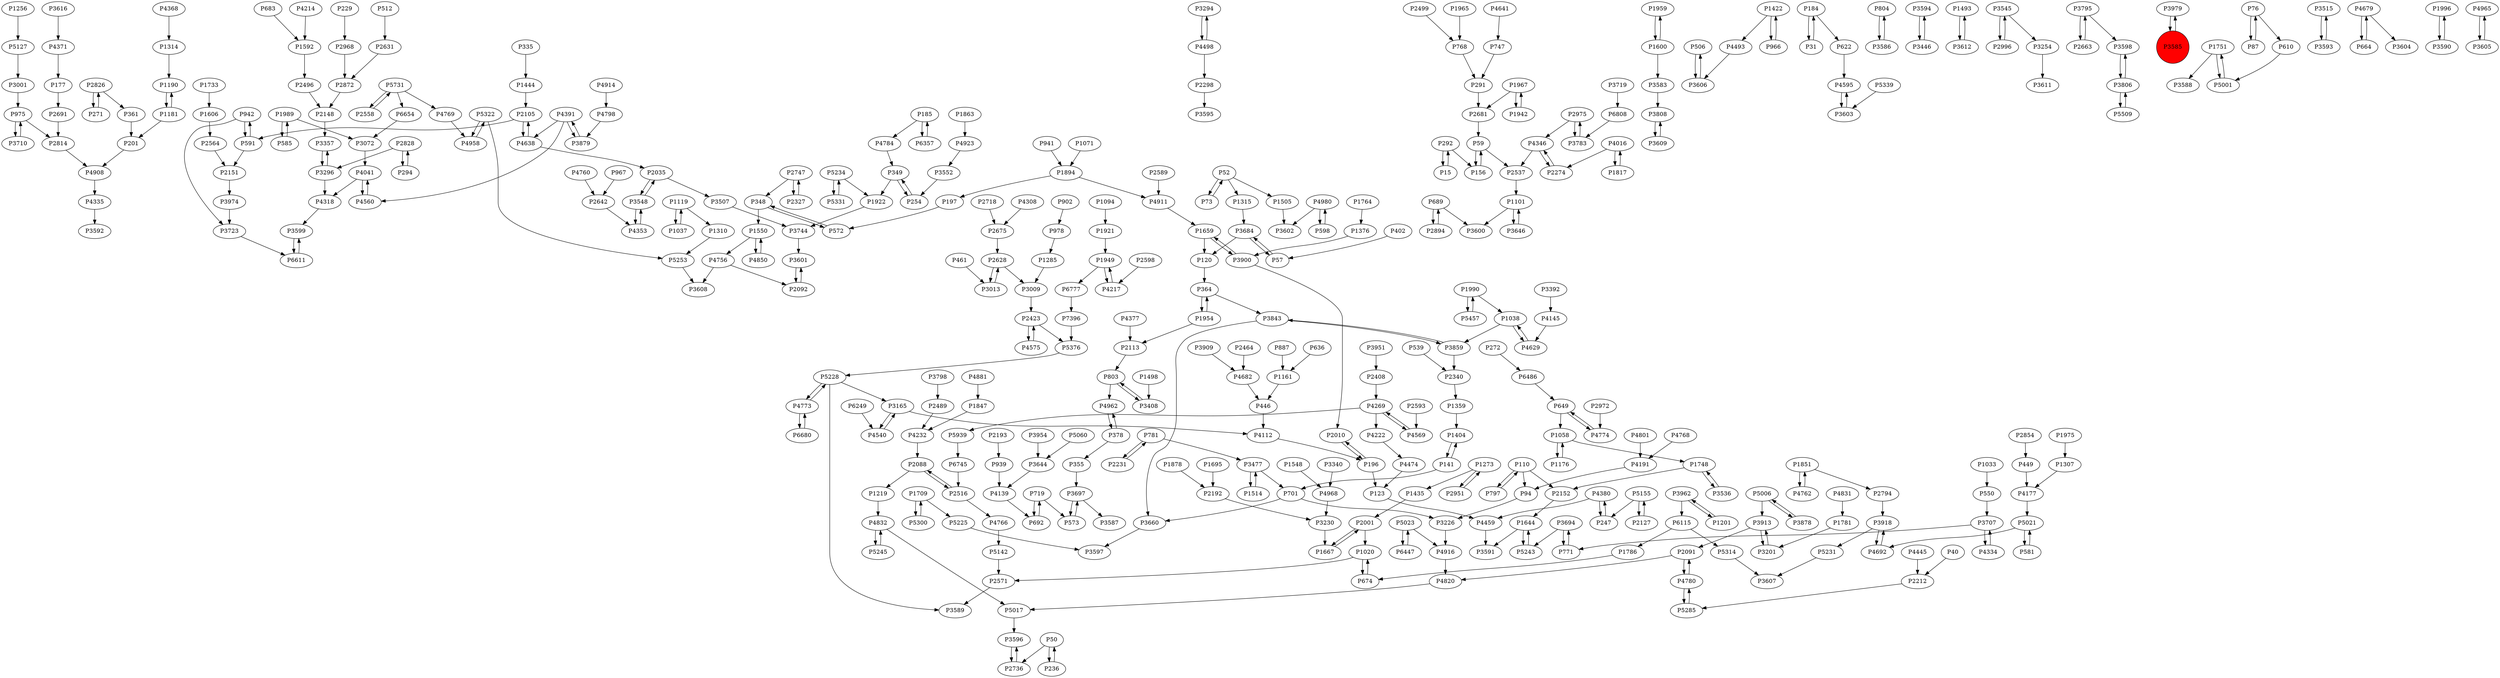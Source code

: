 digraph {
	P1190 -> P1181
	P229 -> P2968
	P1498 -> P3408
	P1921 -> P1949
	P3878 -> P5006
	P4445 -> P2212
	P3909 -> P4682
	P4980 -> P3602
	P4980 -> P598
	P1256 -> P5127
	P1863 -> P4923
	P1315 -> P3684
	P5017 -> P3596
	P3294 -> P4498
	P5142 -> P2571
	P402 -> P57
	P4346 -> P2537
	P4962 -> P378
	P1709 -> P5300
	P3710 -> P975
	P185 -> P6357
	P6680 -> P4773
	P355 -> P3697
	P2681 -> P59
	P1975 -> P1307
	P2212 -> P5285
	P3707 -> P771
	P4575 -> P2423
	P236 -> P50
	P3596 -> P2736
	P3783 -> P2975
	P2327 -> P2747
	P573 -> P3697
	P5021 -> P4692
	P887 -> P1161
	P2001 -> P1020
	P2088 -> P2516
	P2828 -> P3296
	P942 -> P3723
	P2192 -> P3230
	P196 -> P2010
	P2747 -> P2327
	P1959 -> P1600
	P3974 -> P3723
	P1695 -> P2192
	P349 -> P1922
	P4459 -> P3591
	P506 -> P3606
	P1954 -> P364
	P3719 -> P6808
	P52 -> P1315
	P4377 -> P2113
	P1709 -> P5225
	P5376 -> P5228
	P4222 -> P4474
	P201 -> P4908
	P683 -> P1592
	P3913 -> P3201
	P4232 -> P2088
	P3697 -> P3587
	P5006 -> P3913
	P4493 -> P3606
	P335 -> P1444
	P292 -> P15
	P1119 -> P1037
	P6777 -> P7396
	P4968 -> P3230
	P1967 -> P1942
	P184 -> P31
	P2894 -> P689
	P5006 -> P3878
	P184 -> P622
	P1404 -> P141
	P3616 -> P4371
	P4041 -> P4560
	P5234 -> P5331
	P975 -> P2814
	P3951 -> P2408
	P3606 -> P506
	P6745 -> P2516
	P4780 -> P5285
	P4923 -> P3552
	P1781 -> P3201
	P141 -> P1404
	P1965 -> P768
	P348 -> P1550
	P804 -> P3586
	P5225 -> P3597
	P2423 -> P5376
	P5060 -> P3644
	P689 -> P3600
	P2423 -> P4575
	P4112 -> P196
	P4217 -> P1949
	P3594 -> P3446
	P1493 -> P3612
	P1878 -> P2192
	P719 -> P573
	P2499 -> P768
	P2516 -> P4766
	P3545 -> P2996
	P364 -> P3843
	P4801 -> P4191
	P1020 -> P674
	P5243 -> P1644
	P1606 -> P2564
	P3723 -> P6611
	P3697 -> P573
	P449 -> P4177
	P1273 -> P1435
	P5021 -> P581
	P4773 -> P6680
	P3598 -> P3806
	P15 -> P292
	P4335 -> P3592
	P4214 -> P1592
	P4760 -> P2642
	P461 -> P3013
	P1071 -> P1894
	P1851 -> P2794
	P4269 -> P4569
	P52 -> P1505
	P689 -> P2894
	P975 -> P3710
	P4798 -> P3879
	P2968 -> P2872
	P803 -> P3408
	P59 -> P2537
	P598 -> P4980
	P1644 -> P5243
	P1219 -> P4832
	P1058 -> P1748
	P2105 -> P4638
	P4380 -> P247
	P4908 -> P4335
	P2340 -> P1359
	P4641 -> P747
	P2826 -> P271
	P2091 -> P4820
	P2231 -> P781
	P3013 -> P2628
	P294 -> P2828
	P3165 -> P4540
	P1548 -> P4968
	P5322 -> P5253
	P2274 -> P4346
	P3477 -> P701
	P52 -> P73
	P4692 -> P3918
	P3684 -> P120
	P2975 -> P4346
	P3808 -> P3609
	P4756 -> P2092
	P4850 -> P1550
	P4766 -> P5142
	P1119 -> P1310
	P3357 -> P3296
	P4139 -> P692
	P1514 -> P3477
	P4145 -> P4629
	P123 -> P4459
	P1161 -> P446
	P2975 -> P3783
	P539 -> P2340
	P1659 -> P3900
	P1748 -> P2152
	P1273 -> P2951
	P4638 -> P2105
	P5155 -> P2127
	P4498 -> P3294
	P3962 -> P1201
	P5322 -> P4958
	P2092 -> P3601
	P3979 -> P3585
	P1751 -> P3588
	P649 -> P1058
	P87 -> P76
	P3515 -> P3593
	P156 -> P59
	P5234 -> P1922
	P3583 -> P3808
	P4016 -> P2274
	P4371 -> P177
	P768 -> P291
	P378 -> P4962
	P1422 -> P966
	P902 -> P978
	P6611 -> P3599
	P6447 -> P5023
	P2408 -> P4269
	P1435 -> P2001
	P649 -> P4774
	P4269 -> P4222
	P3593 -> P3515
	P3585 -> P3979
	P3477 -> P1514
	P1505 -> P3602
	P3798 -> P2489
	P271 -> P2826
	P5228 -> P4773
	P4269 -> P5939
	P1817 -> P4016
	P2571 -> P3589
	P4191 -> P94
	P291 -> P2681
	P5228 -> P3589
	P4498 -> P2298
	P5245 -> P4832
	P1847 -> P4232
	P4474 -> P123
	P1733 -> P1606
	P3536 -> P1748
	P1659 -> P120
	P5731 -> P4769
	P1094 -> P1921
	P1310 -> P5253
	P636 -> P1161
	P2113 -> P803
	P4391 -> P4560
	P1037 -> P1119
	P3707 -> P4334
	P701 -> P3226
	P2127 -> P5155
	P797 -> P110
	P3612 -> P1493
	P57 -> P3684
	P1990 -> P5457
	P2593 -> P4569
	P771 -> P3694
	P4679 -> P664
	P4831 -> P1781
	P4820 -> P5017
	P4318 -> P3599
	P2747 -> P348
	P5228 -> P3165
	P3684 -> P57
	P2105 -> P591
	P6486 -> P649
	P4380 -> P4459
	P2589 -> P4911
	P4958 -> P5322
	P348 -> P572
	P4916 -> P4820
	P2826 -> P361
	P1422 -> P4493
	P512 -> P2631
	P1751 -> P5001
	P4595 -> P3603
	P177 -> P2691
	P2631 -> P2872
	P942 -> P591
	P5127 -> P3001
	P2814 -> P4908
	P361 -> P201
	P2489 -> P4232
	P692 -> P719
	P3545 -> P3254
	P572 -> P348
	P3954 -> P3644
	P1954 -> P2113
	P781 -> P3477
	P2010 -> P196
	P4881 -> P1847
	P3001 -> P975
	P3408 -> P803
	P1058 -> P1176
	P1314 -> P1190
	P6654 -> P3072
	P2828 -> P294
	P3340 -> P4968
	P4391 -> P4638
	P5731 -> P2558
	P2663 -> P3795
	P50 -> P236
	P1550 -> P4850
	P3879 -> P4391
	P292 -> P156
	P1851 -> P4762
	P622 -> P4595
	P4353 -> P3548
	P4774 -> P649
	P196 -> P123
	P2088 -> P1219
	P3694 -> P5243
	P1020 -> P2571
	P2854 -> P449
	P4768 -> P4191
	P1894 -> P4911
	P2718 -> P2675
	P2691 -> P2814
	P5023 -> P6447
	P5314 -> P3607
	P2598 -> P4217
	P197 -> P572
	P1990 -> P1038
	P4334 -> P3707
	P1038 -> P4629
	P966 -> P1422
	P701 -> P3660
	P4346 -> P2274
	P4041 -> P4318
	P1550 -> P4756
	P1748 -> P3536
	P5939 -> P6745
	P3859 -> P2340
	P2516 -> P2088
	P50 -> P2736
	P110 -> P2152
	P3230 -> P1667
	P1101 -> P3646
	P3795 -> P2663
	P1989 -> P3072
	P5023 -> P4916
	P1949 -> P6777
	P3913 -> P2091
	P2148 -> P3357
	P4762 -> P1851
	P967 -> P2642
	P2091 -> P4780
	P3165 -> P4112
	P2628 -> P3013
	P2996 -> P3545
	P1764 -> P1376
	P364 -> P1954
	P2193 -> P939
	P1600 -> P3583
	P2558 -> P5731
	P1894 -> P197
	P76 -> P87
	P1996 -> P3590
	P1176 -> P1058
	P3609 -> P3808
	P5231 -> P3607
	P1942 -> P1967
	P1667 -> P2001
	P1949 -> P4217
	P4638 -> P2035
	P6115 -> P1786
	P4016 -> P1817
	P4629 -> P1038
	P1101 -> P3600
	P2951 -> P1273
	P3586 -> P804
	P4965 -> P3605
	P4682 -> P446
	P2496 -> P2148
	P3605 -> P4965
	P2151 -> P3974
	P2537 -> P1101
	P4756 -> P3608
	P7396 -> P5376
	P59 -> P156
	P3548 -> P4353
	P1181 -> P1190
	P978 -> P1285
	P4773 -> P5228
	P3744 -> P3601
	P272 -> P6486
	P3201 -> P3913
	P1600 -> P1959
	P5457 -> P1990
	P5331 -> P5234
	P1033 -> P550
	P4780 -> P2091
	P3962 -> P6115
	P581 -> P5021
	P1201 -> P3962
	P939 -> P4139
	P4784 -> P349
	P1592 -> P2496
	P141 -> P701
	P1285 -> P3009
	P5285 -> P4780
	P76 -> P610
	P4177 -> P5021
	P2001 -> P1667
	P3694 -> P771
	P3072 -> P4041
	P1359 -> P1404
	P254 -> P349
	P5253 -> P3608
	P6249 -> P4540
	P4368 -> P1314
	P4911 -> P1659
	P2972 -> P4774
	P3795 -> P3598
	P1444 -> P2105
	P591 -> P942
	P2736 -> P3596
	P3918 -> P5231
	P6808 -> P3783
	P3660 -> P3597
	P94 -> P3226
	P4679 -> P3604
	P747 -> P291
	P40 -> P2212
	P110 -> P797
	P185 -> P4784
	P3644 -> P4139
	P5509 -> P3806
	P3599 -> P6611
	P2642 -> P4353
	P5001 -> P1751
	P446 -> P4112
	P5339 -> P3603
	P2298 -> P3595
	P3590 -> P1996
	P3601 -> P2092
	P610 -> P5001
	P6357 -> P185
	P1644 -> P3591
	P3507 -> P3744
	P4832 -> P5017
	P3900 -> P1659
	P4560 -> P4041
	P2035 -> P3548
	P3296 -> P4318
	P73 -> P52
	P2564 -> P2151
	P3392 -> P4145
	P4769 -> P4958
	P3009 -> P2423
	P1786 -> P674
	P3552 -> P254
	P4569 -> P4269
	P3254 -> P3611
	P120 -> P364
	P1922 -> P3744
	P803 -> P4962
	P31 -> P184
	P3296 -> P3357
	P3843 -> P3859
	P1181 -> P201
	P3446 -> P3594
	P247 -> P4380
	P110 -> P94
	P719 -> P692
	P4832 -> P5245
	P781 -> P2231
	P3843 -> P3660
	P2152 -> P1644
	P4391 -> P3879
	P3900 -> P2010
	P3806 -> P5509
	P591 -> P2151
	P6115 -> P5314
	P1967 -> P2681
	P1307 -> P4177
	P674 -> P1020
	P3646 -> P1101
	P1038 -> P3859
	P3603 -> P4595
	P5300 -> P1709
	P2035 -> P3507
	P550 -> P3707
	P349 -> P254
	P2675 -> P2628
	P3859 -> P3843
	P3918 -> P4692
	P3806 -> P3598
	P378 -> P355
	P664 -> P4679
	P585 -> P1989
	P1376 -> P3900
	P2464 -> P4682
	P5731 -> P6654
	P3548 -> P2035
	P2872 -> P2148
	P5155 -> P247
	P3226 -> P4916
	P941 -> P1894
	P1989 -> P585
	P2794 -> P3918
	P4540 -> P3165
	P2628 -> P3009
	P4308 -> P2675
	P4914 -> P4798
	P3585 [shape=circle]
	P3585 [style=filled]
	P3585 [fillcolor=red]
}